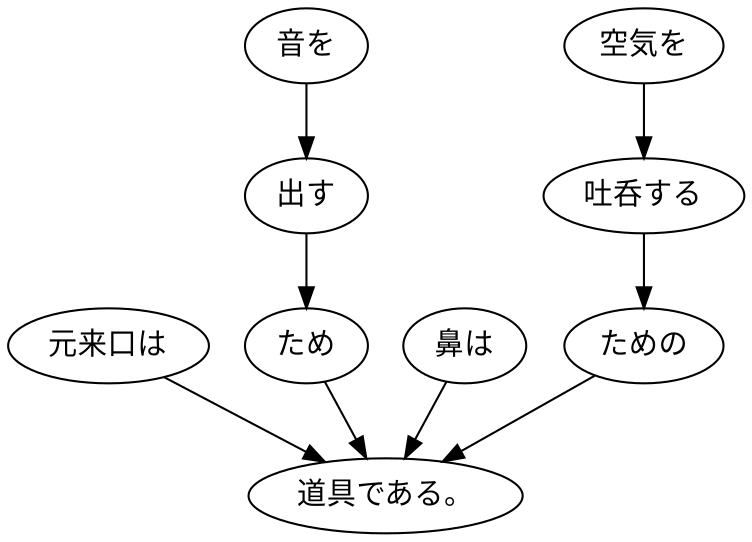 digraph graph2688 {
	node0 [label="元来口は"];
	node1 [label="音を"];
	node2 [label="出す"];
	node3 [label="ため"];
	node4 [label="鼻は"];
	node5 [label="空気を"];
	node6 [label="吐呑する"];
	node7 [label="ための"];
	node8 [label="道具である。"];
	node0 -> node8;
	node1 -> node2;
	node2 -> node3;
	node3 -> node8;
	node4 -> node8;
	node5 -> node6;
	node6 -> node7;
	node7 -> node8;
}
